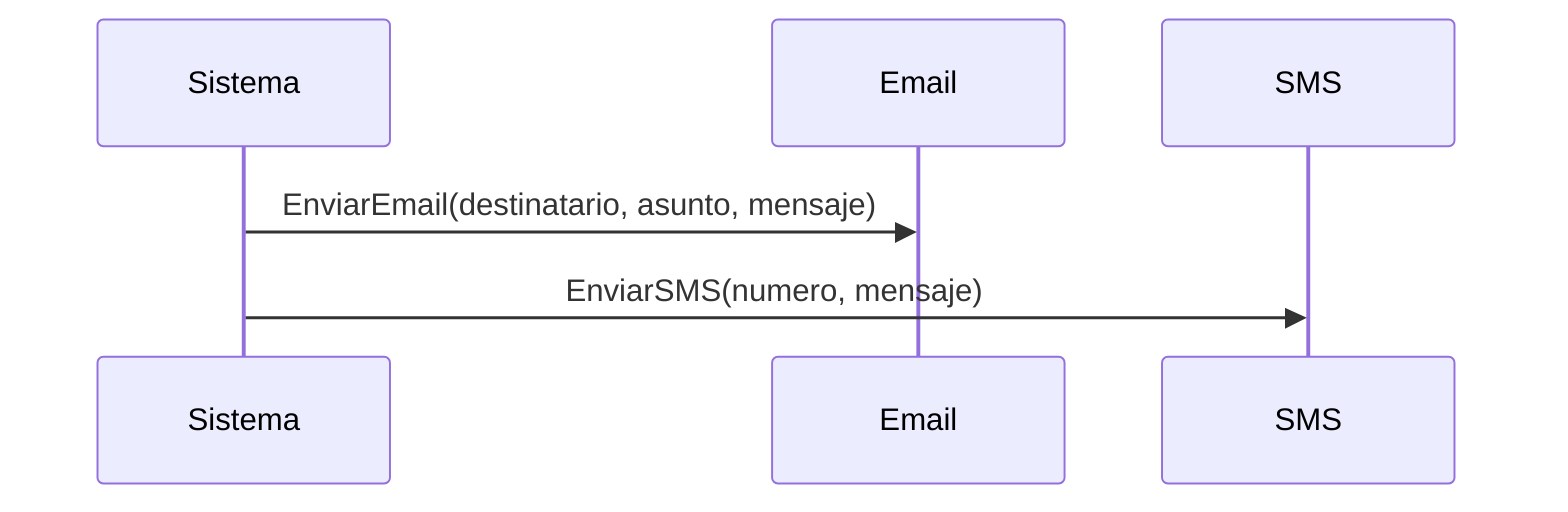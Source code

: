 sequenceDiagram
    participant Sistema
    participant Email
    participant SMS

    Sistema->>Email: EnviarEmail(destinatario, asunto, mensaje)
    Sistema->>SMS: EnviarSMS(numero, mensaje)